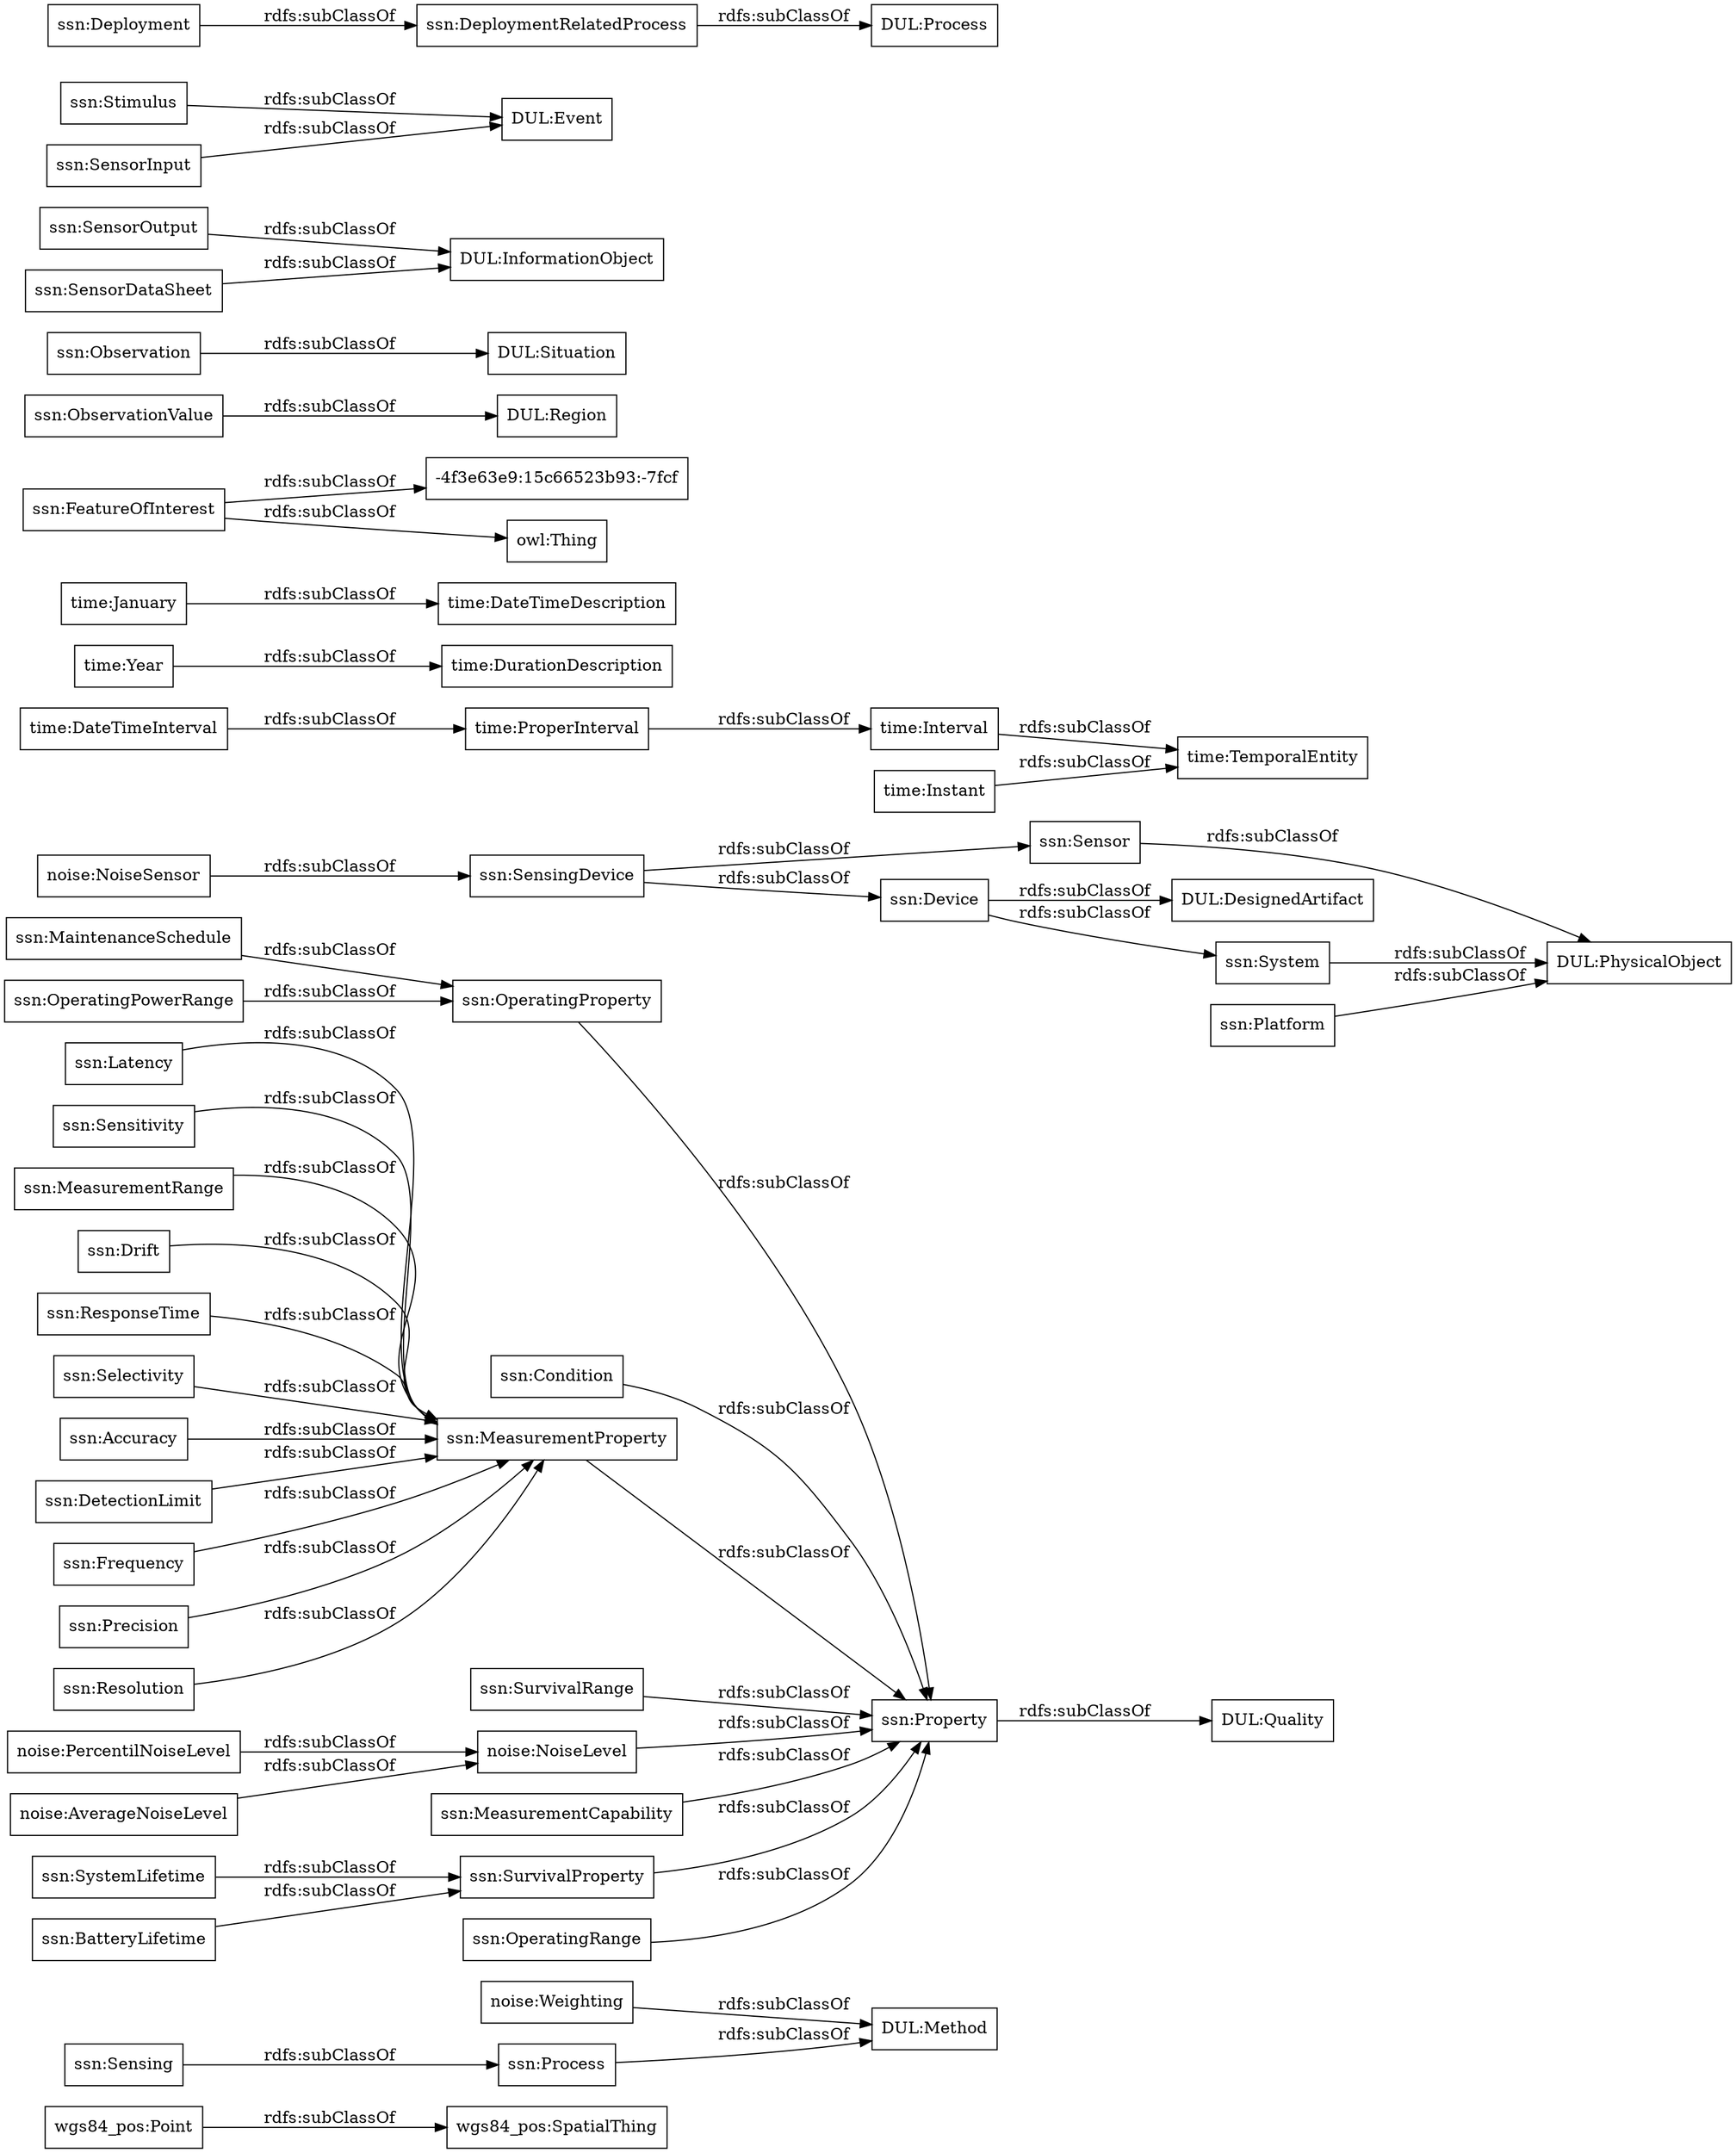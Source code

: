 digraph ar2dtool_diagram { 
rankdir=LR;
size="1000"
node [shape = rectangle, color="black"]; "wgs84_pos:SpatialThing" "wgs84_pos:Point" "noise:Weighting" "noise:PercentilNoiseLevel" "noise:NoiseSensor" "noise:NoiseLevel" "noise:AverageNoiseLevel" "time:DateTimeInterval" "time:DurationDescription" "time:January" "time:ProperInterval" "time:Interval" "time:TemporalEntity" "time:Year" "time:DateTimeDescription" "time:Instant" "-4f3e63e9:15c66523b93:-7fcf" "ssn:Accuracy" "ssn:DetectionLimit" "ssn:Frequency" "ssn:Condition" "DUL:Region" "DUL:Situation" "DUL:PhysicalObject" "ssn:SensorOutput" "ssn:Precision" "ssn:Resolution" "DUL:Quality" "ssn:FeatureOfInterest" "ssn:Sensor" "DUL:InformationObject" "ssn:OperatingProperty" "DUL:Event" "ssn:OperatingPowerRange" "DUL:Method" "ssn:MaintenanceSchedule" "ssn:Sensing" "ssn:Latency" "ssn:SurvivalRange" "ssn:SensingDevice" "DUL:DesignedArtifact" "ssn:Sensitivity" "ssn:Stimulus" "DUL:Process" "ssn:MeasurementRange" "ssn:System" "ssn:SystemLifetime" "ssn:Property" "ssn:MeasurementProperty" "ssn:Process" "ssn:Deployment" "ssn:MeasurementCapability" "ssn:BatteryLifetime" "ssn:Drift" "ssn:DeploymentRelatedProcess" "ssn:SensorInput" "ssn:ResponseTime" "ssn:ObservationValue" "ssn:SensorDataSheet" "ssn:Observation" "ssn:Selectivity" "ssn:SurvivalProperty" "ssn:Device" "ssn:OperatingRange" "ssn:Platform" ; /*classes style*/
	"noise:AverageNoiseLevel" -> "noise:NoiseLevel" [ label = "rdfs:subClassOf" ];
	"ssn:Deployment" -> "ssn:DeploymentRelatedProcess" [ label = "rdfs:subClassOf" ];
	"ssn:SensingDevice" -> "ssn:Sensor" [ label = "rdfs:subClassOf" ];
	"ssn:SensingDevice" -> "ssn:Device" [ label = "rdfs:subClassOf" ];
	"ssn:DeploymentRelatedProcess" -> "DUL:Process" [ label = "rdfs:subClassOf" ];
	"ssn:Accuracy" -> "ssn:MeasurementProperty" [ label = "rdfs:subClassOf" ];
	"time:Instant" -> "time:TemporalEntity" [ label = "rdfs:subClassOf" ];
	"ssn:FeatureOfInterest" -> "owl:Thing" [ label = "rdfs:subClassOf" ];
	"ssn:FeatureOfInterest" -> "-4f3e63e9:15c66523b93:-7fcf" [ label = "rdfs:subClassOf" ];
	"ssn:Latency" -> "ssn:MeasurementProperty" [ label = "rdfs:subClassOf" ];
	"ssn:Process" -> "DUL:Method" [ label = "rdfs:subClassOf" ];
	"noise:Weighting" -> "DUL:Method" [ label = "rdfs:subClassOf" ];
	"time:ProperInterval" -> "time:Interval" [ label = "rdfs:subClassOf" ];
	"ssn:Property" -> "DUL:Quality" [ label = "rdfs:subClassOf" ];
	"ssn:MeasurementProperty" -> "ssn:Property" [ label = "rdfs:subClassOf" ];
	"wgs84_pos:Point" -> "wgs84_pos:SpatialThing" [ label = "rdfs:subClassOf" ];
	"ssn:ResponseTime" -> "ssn:MeasurementProperty" [ label = "rdfs:subClassOf" ];
	"ssn:OperatingRange" -> "ssn:Property" [ label = "rdfs:subClassOf" ];
	"noise:NoiseLevel" -> "ssn:Property" [ label = "rdfs:subClassOf" ];
	"ssn:MeasurementRange" -> "ssn:MeasurementProperty" [ label = "rdfs:subClassOf" ];
	"ssn:Stimulus" -> "DUL:Event" [ label = "rdfs:subClassOf" ];
	"ssn:SurvivalProperty" -> "ssn:Property" [ label = "rdfs:subClassOf" ];
	"ssn:MaintenanceSchedule" -> "ssn:OperatingProperty" [ label = "rdfs:subClassOf" ];
	"ssn:SensorInput" -> "DUL:Event" [ label = "rdfs:subClassOf" ];
	"ssn:Sensitivity" -> "ssn:MeasurementProperty" [ label = "rdfs:subClassOf" ];
	"ssn:Drift" -> "ssn:MeasurementProperty" [ label = "rdfs:subClassOf" ];
	"ssn:System" -> "DUL:PhysicalObject" [ label = "rdfs:subClassOf" ];
	"ssn:Resolution" -> "ssn:MeasurementProperty" [ label = "rdfs:subClassOf" ];
	"ssn:Precision" -> "ssn:MeasurementProperty" [ label = "rdfs:subClassOf" ];
	"noise:PercentilNoiseLevel" -> "noise:NoiseLevel" [ label = "rdfs:subClassOf" ];
	"ssn:DetectionLimit" -> "ssn:MeasurementProperty" [ label = "rdfs:subClassOf" ];
	"time:DateTimeInterval" -> "time:ProperInterval" [ label = "rdfs:subClassOf" ];
	"ssn:Sensor" -> "DUL:PhysicalObject" [ label = "rdfs:subClassOf" ];
	"ssn:SensorDataSheet" -> "DUL:InformationObject" [ label = "rdfs:subClassOf" ];
	"ssn:OperatingPowerRange" -> "ssn:OperatingProperty" [ label = "rdfs:subClassOf" ];
	"time:Interval" -> "time:TemporalEntity" [ label = "rdfs:subClassOf" ];
	"noise:NoiseSensor" -> "ssn:SensingDevice" [ label = "rdfs:subClassOf" ];
	"time:January" -> "time:DateTimeDescription" [ label = "rdfs:subClassOf" ];
	"ssn:ObservationValue" -> "DUL:Region" [ label = "rdfs:subClassOf" ];
	"ssn:Device" -> "DUL:DesignedArtifact" [ label = "rdfs:subClassOf" ];
	"ssn:Device" -> "ssn:System" [ label = "rdfs:subClassOf" ];
	"ssn:Platform" -> "DUL:PhysicalObject" [ label = "rdfs:subClassOf" ];
	"time:Year" -> "time:DurationDescription" [ label = "rdfs:subClassOf" ];
	"ssn:OperatingProperty" -> "ssn:Property" [ label = "rdfs:subClassOf" ];
	"ssn:Selectivity" -> "ssn:MeasurementProperty" [ label = "rdfs:subClassOf" ];
	"ssn:BatteryLifetime" -> "ssn:SurvivalProperty" [ label = "rdfs:subClassOf" ];
	"ssn:Observation" -> "DUL:Situation" [ label = "rdfs:subClassOf" ];
	"ssn:Sensing" -> "ssn:Process" [ label = "rdfs:subClassOf" ];
	"ssn:SystemLifetime" -> "ssn:SurvivalProperty" [ label = "rdfs:subClassOf" ];
	"ssn:SurvivalRange" -> "ssn:Property" [ label = "rdfs:subClassOf" ];
	"ssn:Frequency" -> "ssn:MeasurementProperty" [ label = "rdfs:subClassOf" ];
	"ssn:SensorOutput" -> "DUL:InformationObject" [ label = "rdfs:subClassOf" ];
	"ssn:Condition" -> "ssn:Property" [ label = "rdfs:subClassOf" ];
	"ssn:MeasurementCapability" -> "ssn:Property" [ label = "rdfs:subClassOf" ];

}
